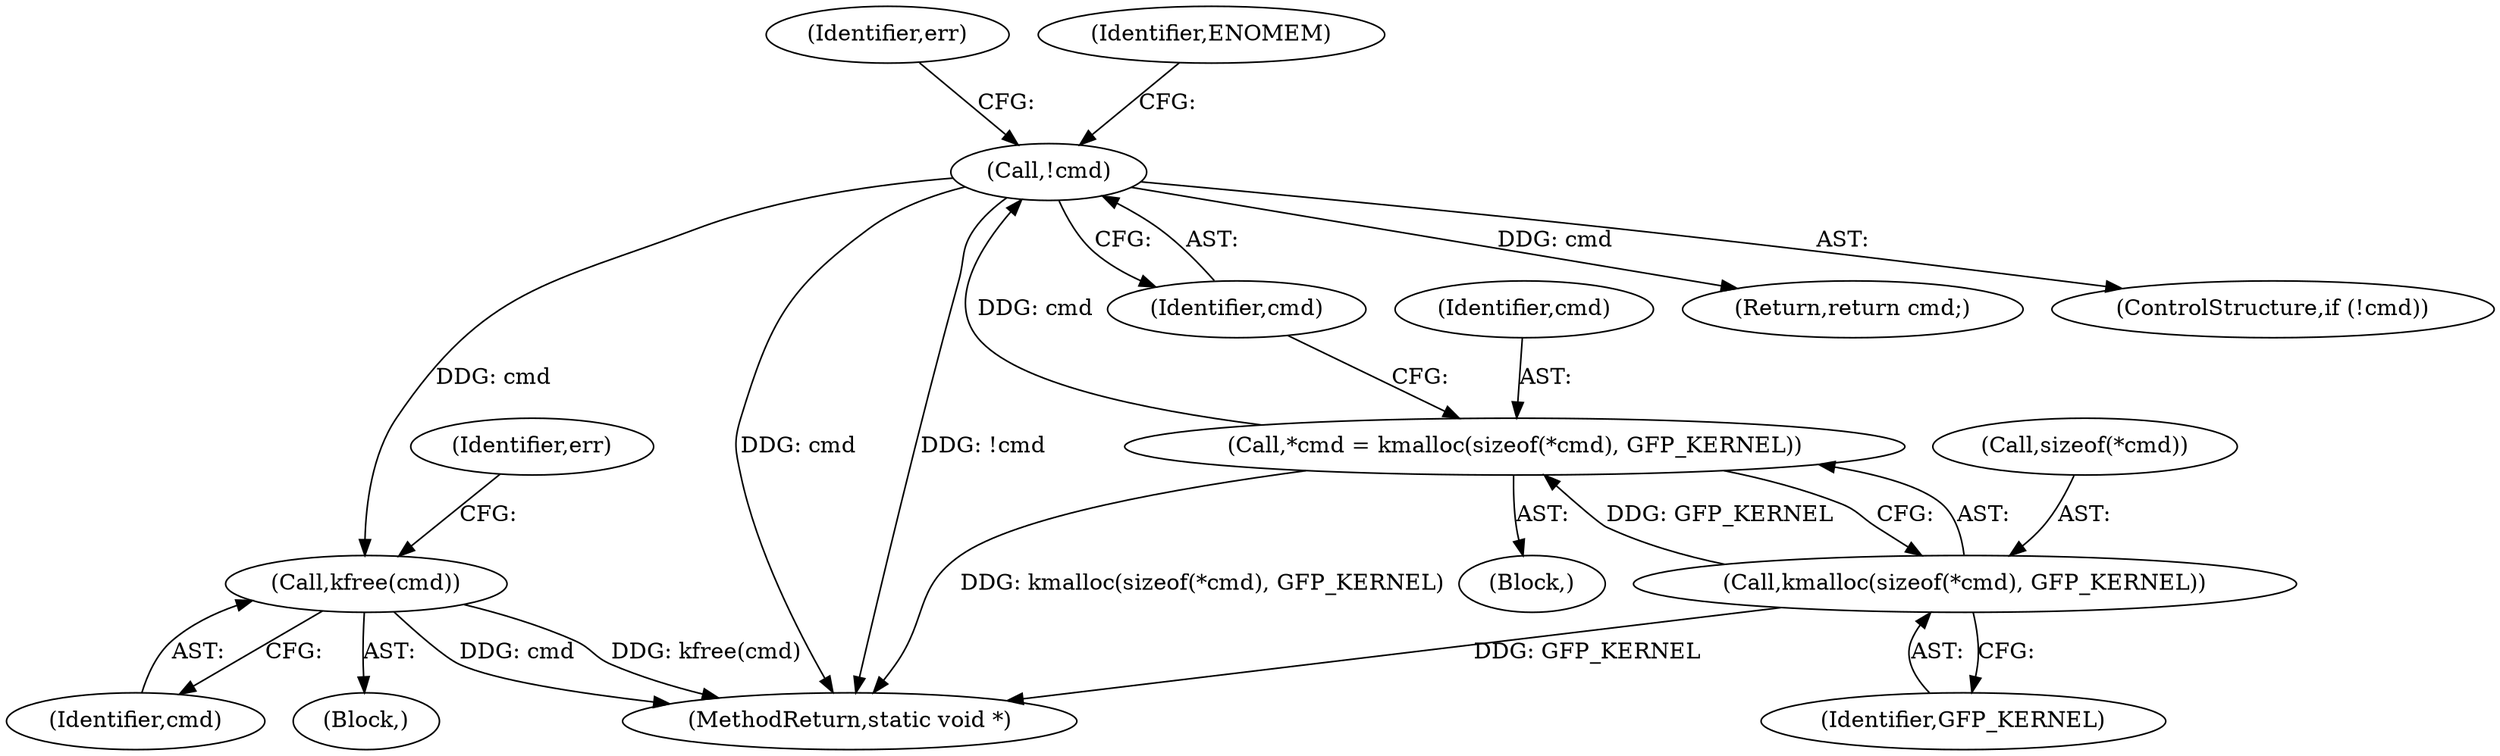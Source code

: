 digraph "0_linux_af6fc858a35b90e89ea7a7ee58e66628c55c776b@API" {
"1000133" [label="(Call,kfree(cmd))"];
"1000115" [label="(Call,!cmd)"];
"1000106" [label="(Call,*cmd = kmalloc(sizeof(*cmd), GFP_KERNEL))"];
"1000108" [label="(Call,kmalloc(sizeof(*cmd), GFP_KERNEL))"];
"1000132" [label="(Block,)"];
"1000134" [label="(Identifier,cmd)"];
"1000109" [label="(Call,sizeof(*cmd))"];
"1000115" [label="(Call,!cmd)"];
"1000108" [label="(Call,kmalloc(sizeof(*cmd), GFP_KERNEL))"];
"1000104" [label="(Block,)"];
"1000137" [label="(Identifier,err)"];
"1000122" [label="(Identifier,err)"];
"1000140" [label="(MethodReturn,static void *)"];
"1000120" [label="(Identifier,ENOMEM)"];
"1000106" [label="(Call,*cmd = kmalloc(sizeof(*cmd), GFP_KERNEL))"];
"1000133" [label="(Call,kfree(cmd))"];
"1000138" [label="(Return,return cmd;)"];
"1000112" [label="(Identifier,GFP_KERNEL)"];
"1000116" [label="(Identifier,cmd)"];
"1000114" [label="(ControlStructure,if (!cmd))"];
"1000107" [label="(Identifier,cmd)"];
"1000133" -> "1000132"  [label="AST: "];
"1000133" -> "1000134"  [label="CFG: "];
"1000134" -> "1000133"  [label="AST: "];
"1000137" -> "1000133"  [label="CFG: "];
"1000133" -> "1000140"  [label="DDG: cmd"];
"1000133" -> "1000140"  [label="DDG: kfree(cmd)"];
"1000115" -> "1000133"  [label="DDG: cmd"];
"1000115" -> "1000114"  [label="AST: "];
"1000115" -> "1000116"  [label="CFG: "];
"1000116" -> "1000115"  [label="AST: "];
"1000120" -> "1000115"  [label="CFG: "];
"1000122" -> "1000115"  [label="CFG: "];
"1000115" -> "1000140"  [label="DDG: cmd"];
"1000115" -> "1000140"  [label="DDG: !cmd"];
"1000106" -> "1000115"  [label="DDG: cmd"];
"1000115" -> "1000138"  [label="DDG: cmd"];
"1000106" -> "1000104"  [label="AST: "];
"1000106" -> "1000108"  [label="CFG: "];
"1000107" -> "1000106"  [label="AST: "];
"1000108" -> "1000106"  [label="AST: "];
"1000116" -> "1000106"  [label="CFG: "];
"1000106" -> "1000140"  [label="DDG: kmalloc(sizeof(*cmd), GFP_KERNEL)"];
"1000108" -> "1000106"  [label="DDG: GFP_KERNEL"];
"1000108" -> "1000112"  [label="CFG: "];
"1000109" -> "1000108"  [label="AST: "];
"1000112" -> "1000108"  [label="AST: "];
"1000108" -> "1000140"  [label="DDG: GFP_KERNEL"];
}
